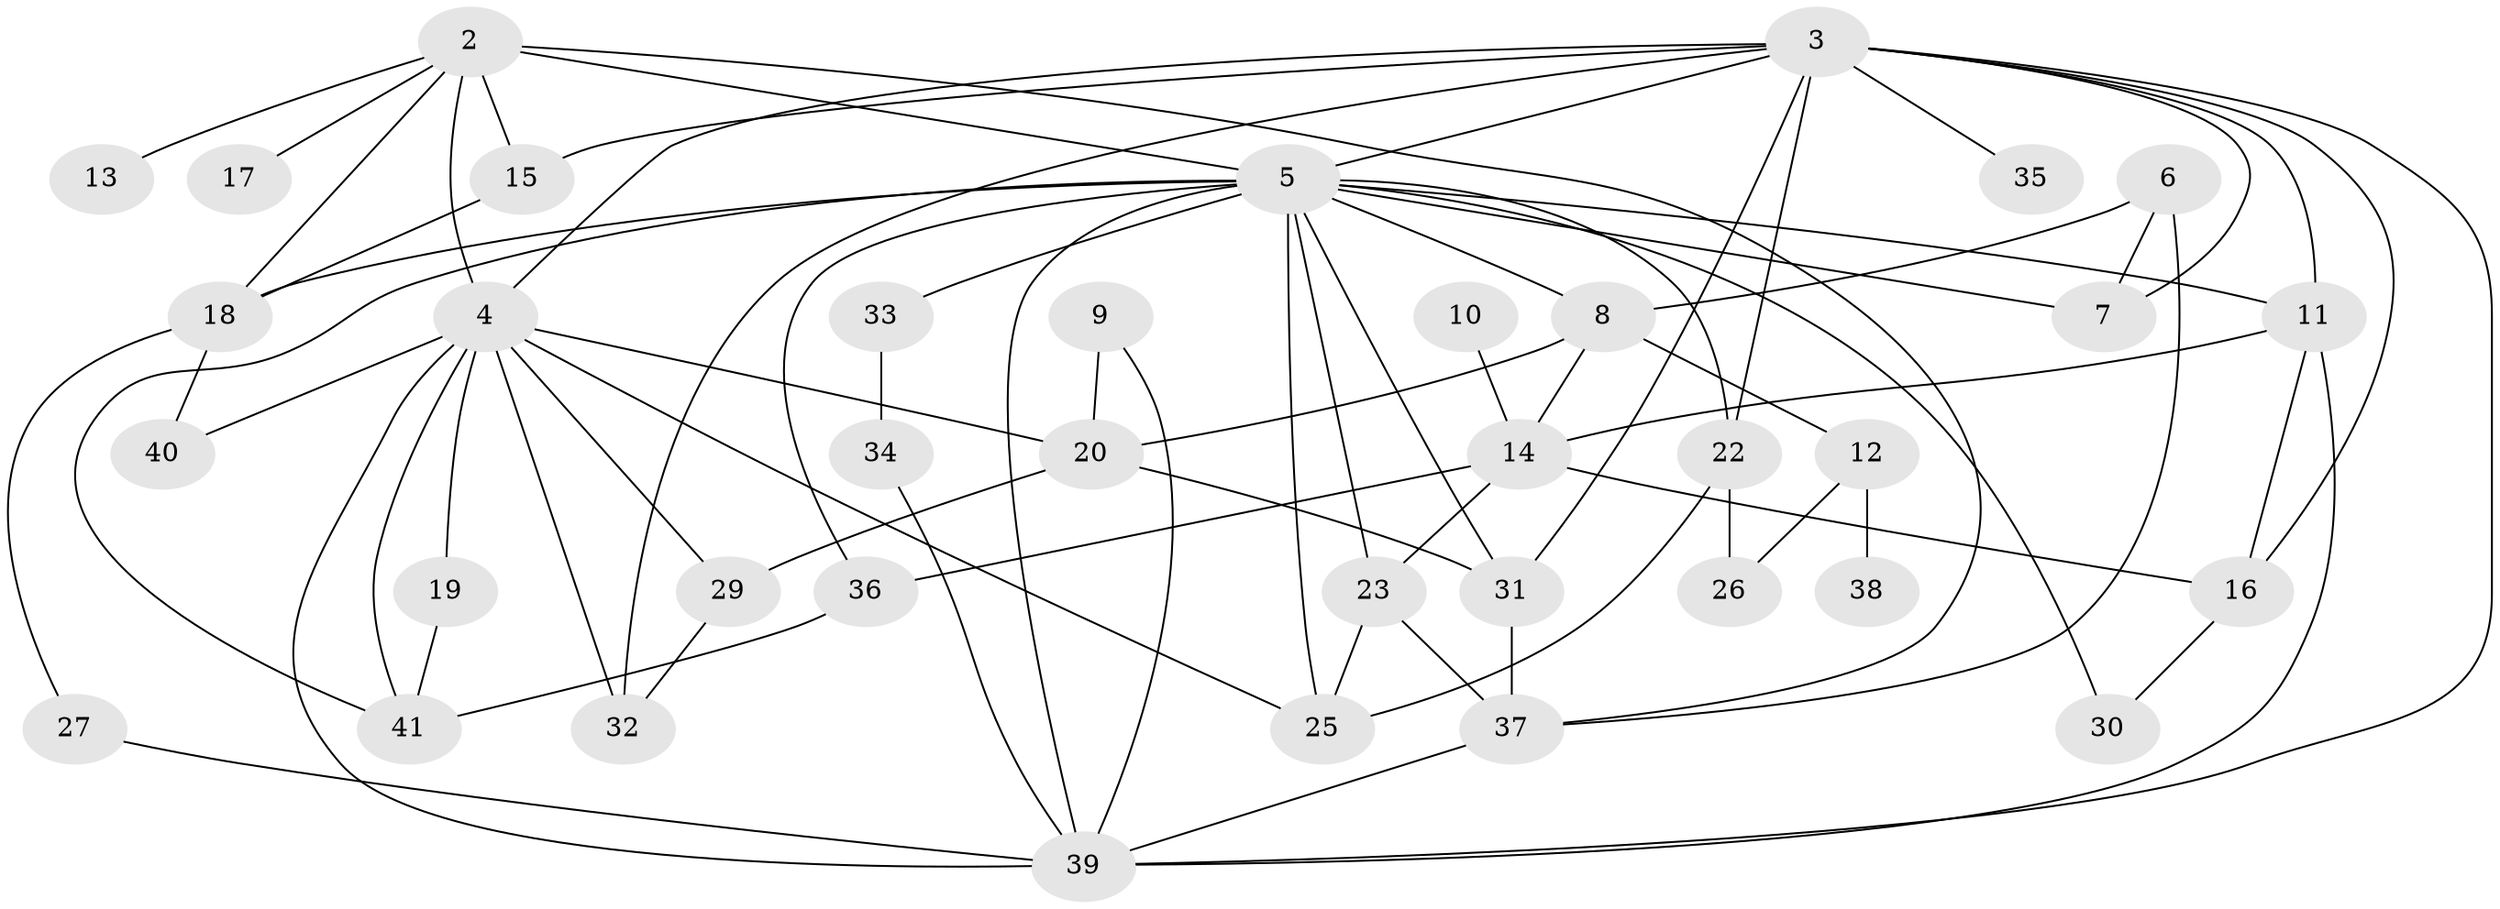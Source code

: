 // original degree distribution, {0: 0.05970149253731343, 4: 0.16417910447761194, 6: 0.04477611940298507, 5: 0.14925373134328357, 3: 0.22388059701492538, 1: 0.14925373134328357, 2: 0.14925373134328357, 7: 0.04477611940298507, 8: 0.014925373134328358}
// Generated by graph-tools (version 1.1) at 2025/48/03/04/25 22:48:06]
// undirected, 37 vertices, 74 edges
graph export_dot {
  node [color=gray90,style=filled];
  2;
  3;
  4;
  5;
  6;
  7;
  8;
  9;
  10;
  11;
  12;
  13;
  14;
  15;
  16;
  17;
  18;
  19;
  20;
  22;
  23;
  25;
  26;
  27;
  29;
  30;
  31;
  32;
  33;
  34;
  35;
  36;
  37;
  38;
  39;
  40;
  41;
  2 -- 4 [weight=1.0];
  2 -- 5 [weight=2.0];
  2 -- 13 [weight=1.0];
  2 -- 15 [weight=1.0];
  2 -- 17 [weight=1.0];
  2 -- 18 [weight=1.0];
  2 -- 37 [weight=1.0];
  3 -- 4 [weight=2.0];
  3 -- 5 [weight=1.0];
  3 -- 7 [weight=1.0];
  3 -- 11 [weight=1.0];
  3 -- 15 [weight=1.0];
  3 -- 16 [weight=1.0];
  3 -- 22 [weight=1.0];
  3 -- 31 [weight=1.0];
  3 -- 32 [weight=1.0];
  3 -- 35 [weight=1.0];
  3 -- 39 [weight=1.0];
  4 -- 19 [weight=1.0];
  4 -- 20 [weight=1.0];
  4 -- 25 [weight=1.0];
  4 -- 29 [weight=1.0];
  4 -- 32 [weight=1.0];
  4 -- 39 [weight=1.0];
  4 -- 40 [weight=1.0];
  4 -- 41 [weight=1.0];
  5 -- 7 [weight=1.0];
  5 -- 8 [weight=1.0];
  5 -- 11 [weight=5.0];
  5 -- 18 [weight=3.0];
  5 -- 22 [weight=1.0];
  5 -- 23 [weight=2.0];
  5 -- 25 [weight=1.0];
  5 -- 30 [weight=1.0];
  5 -- 31 [weight=1.0];
  5 -- 33 [weight=1.0];
  5 -- 36 [weight=1.0];
  5 -- 39 [weight=1.0];
  5 -- 41 [weight=1.0];
  6 -- 7 [weight=1.0];
  6 -- 8 [weight=1.0];
  6 -- 37 [weight=1.0];
  8 -- 12 [weight=1.0];
  8 -- 14 [weight=1.0];
  8 -- 20 [weight=1.0];
  9 -- 20 [weight=1.0];
  9 -- 39 [weight=1.0];
  10 -- 14 [weight=1.0];
  11 -- 14 [weight=1.0];
  11 -- 16 [weight=1.0];
  11 -- 39 [weight=1.0];
  12 -- 26 [weight=1.0];
  12 -- 38 [weight=1.0];
  14 -- 16 [weight=1.0];
  14 -- 23 [weight=1.0];
  14 -- 36 [weight=1.0];
  15 -- 18 [weight=1.0];
  16 -- 30 [weight=1.0];
  18 -- 27 [weight=1.0];
  18 -- 40 [weight=1.0];
  19 -- 41 [weight=1.0];
  20 -- 29 [weight=1.0];
  20 -- 31 [weight=1.0];
  22 -- 25 [weight=1.0];
  22 -- 26 [weight=1.0];
  23 -- 25 [weight=1.0];
  23 -- 37 [weight=1.0];
  27 -- 39 [weight=1.0];
  29 -- 32 [weight=1.0];
  31 -- 37 [weight=1.0];
  33 -- 34 [weight=1.0];
  34 -- 39 [weight=1.0];
  36 -- 41 [weight=1.0];
  37 -- 39 [weight=1.0];
}
